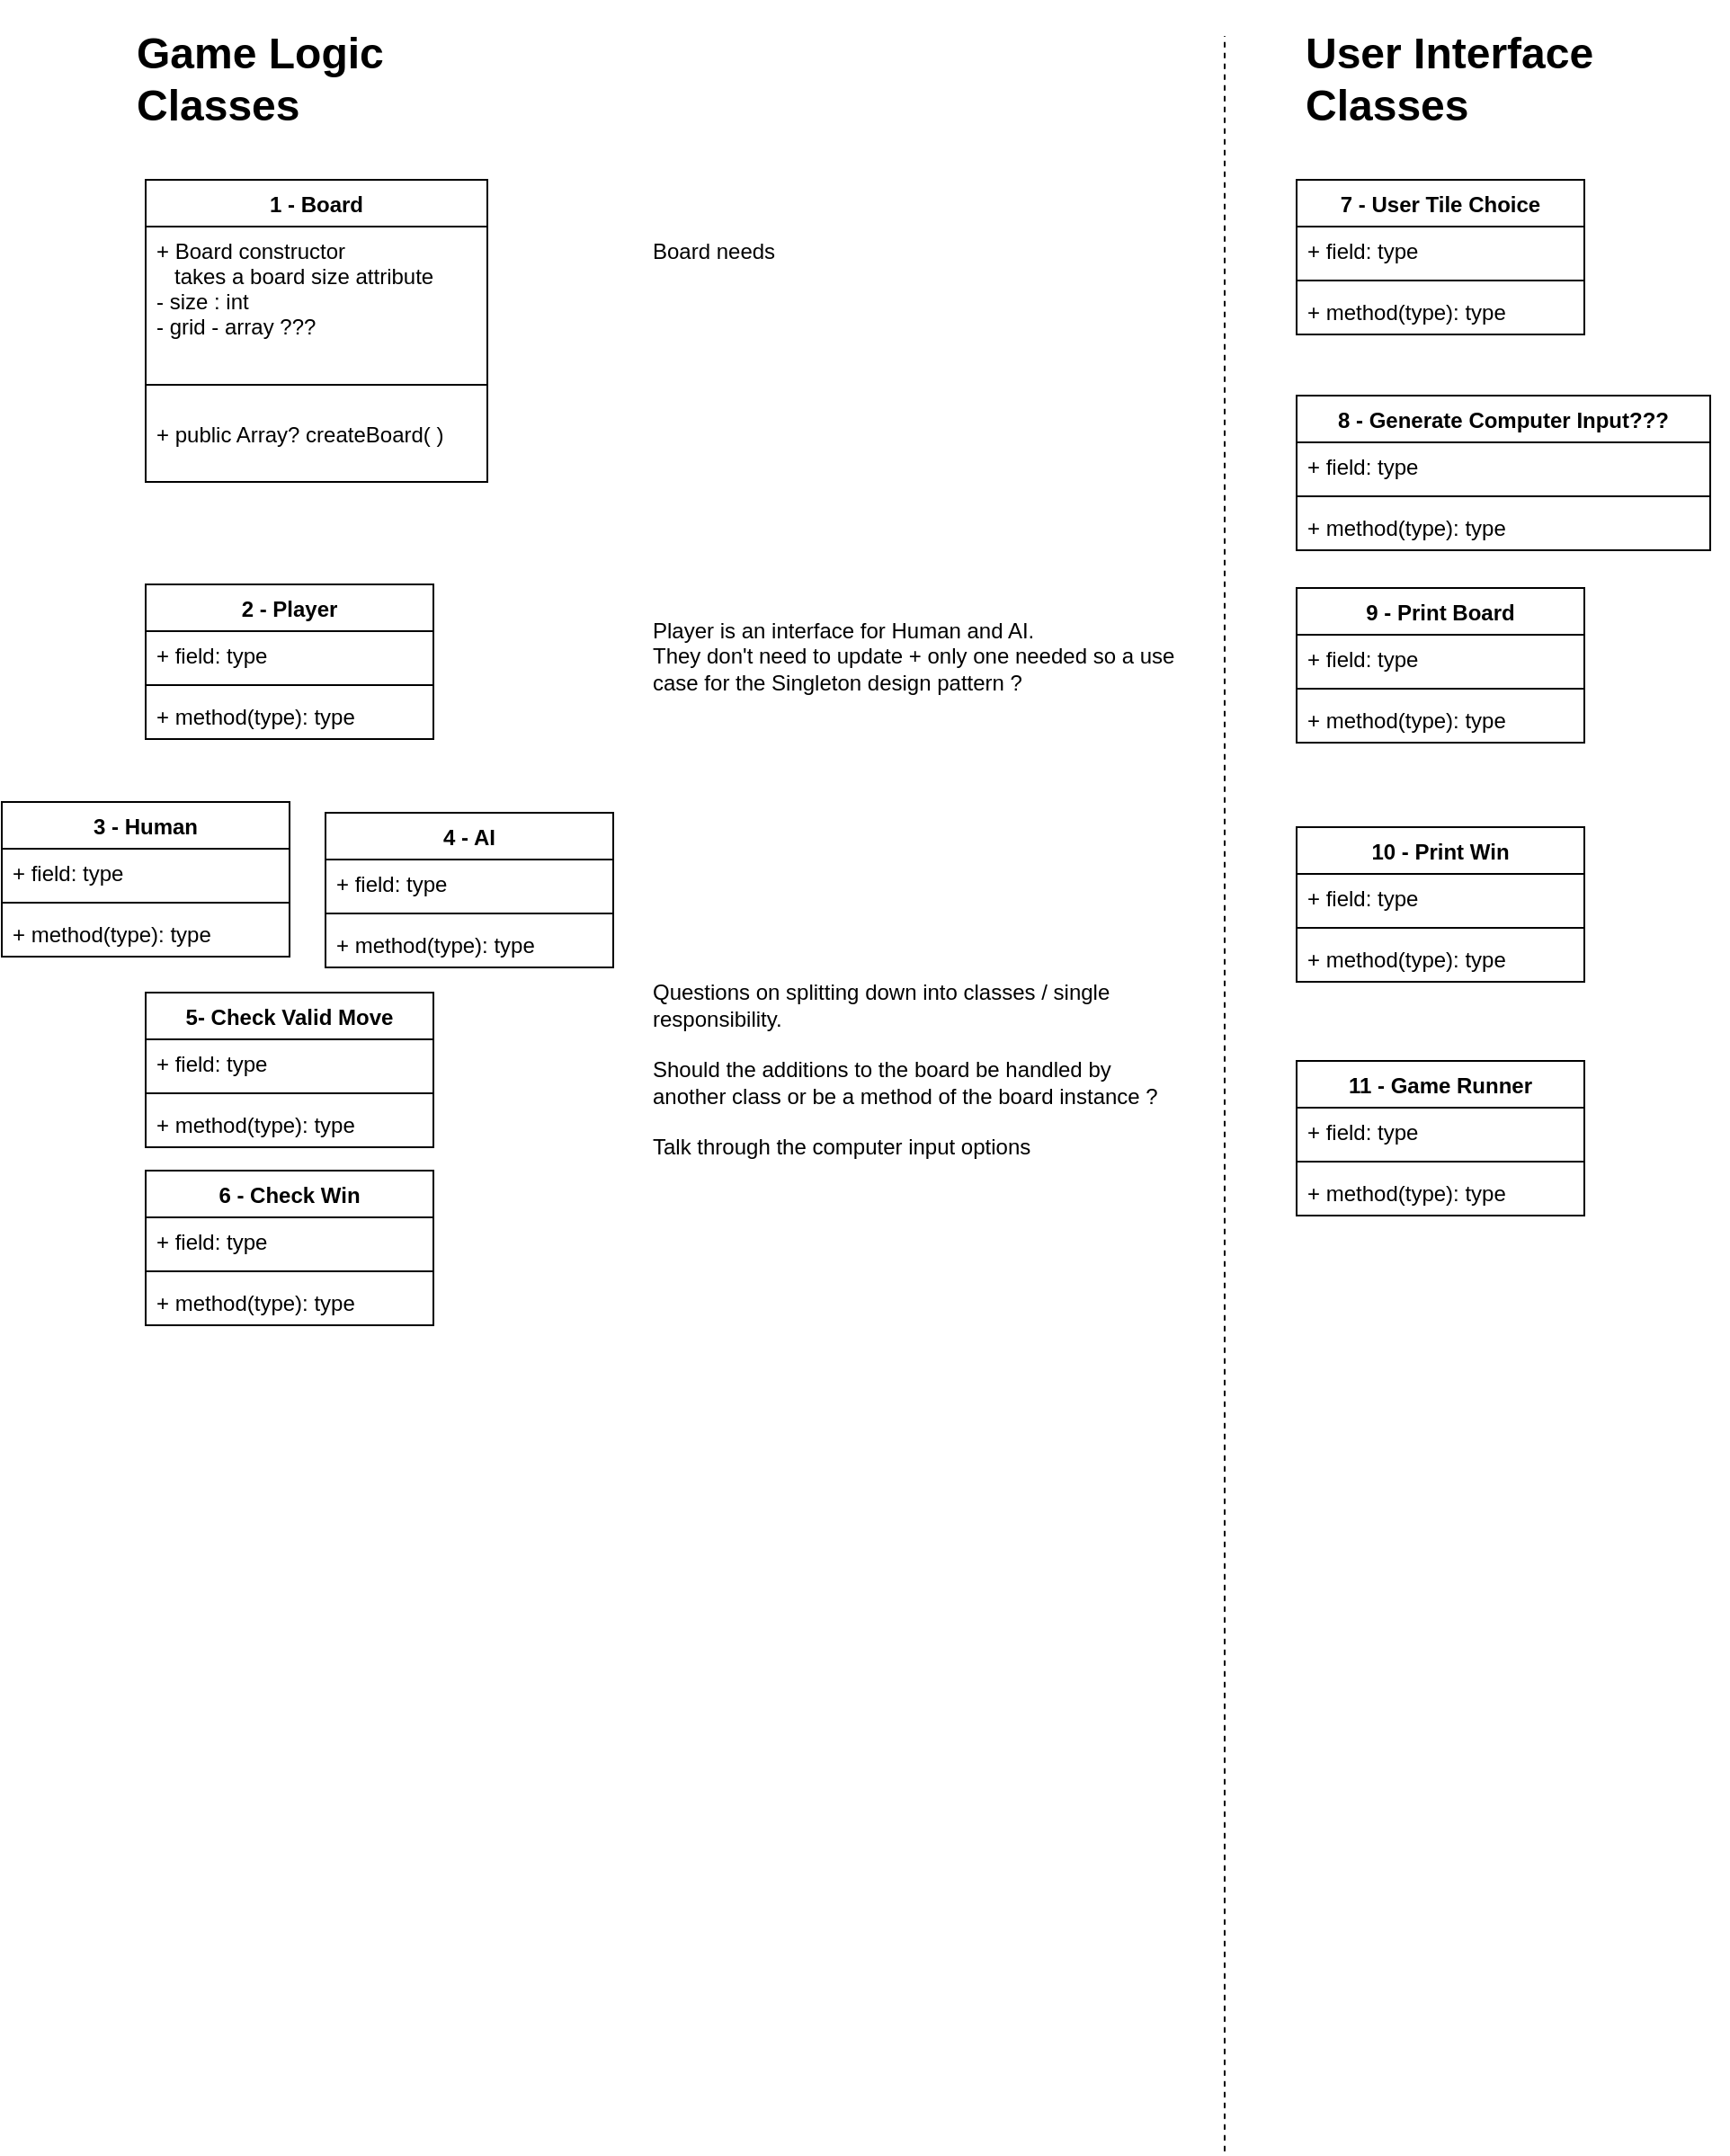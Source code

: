 <mxfile version="15.9.1" type="github">
  <diagram id="C5RBs43oDa-KdzZeNtuy" name="Page-1">
    <mxGraphModel dx="2299" dy="1796" grid="1" gridSize="10" guides="1" tooltips="1" connect="1" arrows="1" fold="1" page="1" pageScale="1" pageWidth="827" pageHeight="1169" math="0" shadow="0">
      <root>
        <mxCell id="WIyWlLk6GJQsqaUBKTNV-0" />
        <mxCell id="WIyWlLk6GJQsqaUBKTNV-1" parent="WIyWlLk6GJQsqaUBKTNV-0" />
        <mxCell id="ejbYuKjPCHxNquOu02UG-0" value="1 - Board" style="swimlane;fontStyle=1;align=center;verticalAlign=top;childLayout=stackLayout;horizontal=1;startSize=26;horizontalStack=0;resizeParent=1;resizeParentMax=0;resizeLast=0;collapsible=1;marginBottom=0;" vertex="1" parent="WIyWlLk6GJQsqaUBKTNV-1">
          <mxGeometry x="-360" y="80" width="190" height="168" as="geometry" />
        </mxCell>
        <mxCell id="ejbYuKjPCHxNquOu02UG-1" value="+ Board constructor &#xa;   takes a board size attribute&#xa;- size : int&#xa;- grid - array ???&#xa;" style="text;strokeColor=none;fillColor=none;align=left;verticalAlign=top;spacingLeft=4;spacingRight=4;overflow=hidden;rotatable=0;points=[[0,0.5],[1,0.5]];portConstraint=eastwest;" vertex="1" parent="ejbYuKjPCHxNquOu02UG-0">
          <mxGeometry y="26" width="190" height="74" as="geometry" />
        </mxCell>
        <mxCell id="ejbYuKjPCHxNquOu02UG-2" value="" style="line;strokeWidth=1;fillColor=none;align=left;verticalAlign=middle;spacingTop=-1;spacingLeft=3;spacingRight=3;rotatable=0;labelPosition=right;points=[];portConstraint=eastwest;" vertex="1" parent="ejbYuKjPCHxNquOu02UG-0">
          <mxGeometry y="100" width="190" height="28" as="geometry" />
        </mxCell>
        <mxCell id="ejbYuKjPCHxNquOu02UG-3" value="+ public Array? createBoard( )&#xa;" style="text;strokeColor=none;fillColor=none;align=left;verticalAlign=top;spacingLeft=4;spacingRight=4;overflow=hidden;rotatable=0;points=[[0,0.5],[1,0.5]];portConstraint=eastwest;" vertex="1" parent="ejbYuKjPCHxNquOu02UG-0">
          <mxGeometry y="128" width="190" height="40" as="geometry" />
        </mxCell>
        <mxCell id="ejbYuKjPCHxNquOu02UG-4" value="&lt;h1&gt;Game Logic Classes&lt;/h1&gt;" style="text;html=1;strokeColor=none;fillColor=none;spacing=5;spacingTop=-20;whiteSpace=wrap;overflow=hidden;rounded=0;" vertex="1" parent="WIyWlLk6GJQsqaUBKTNV-1">
          <mxGeometry x="-370" y="-10" width="240" height="70" as="geometry" />
        </mxCell>
        <mxCell id="ejbYuKjPCHxNquOu02UG-5" value="&lt;h1&gt;User Interface Classes&lt;/h1&gt;" style="text;html=1;strokeColor=none;fillColor=none;spacing=5;spacingTop=-20;whiteSpace=wrap;overflow=hidden;rounded=0;" vertex="1" parent="WIyWlLk6GJQsqaUBKTNV-1">
          <mxGeometry x="280" y="-10" width="240" height="70" as="geometry" />
        </mxCell>
        <mxCell id="ejbYuKjPCHxNquOu02UG-6" value="2 - Player" style="swimlane;fontStyle=1;align=center;verticalAlign=top;childLayout=stackLayout;horizontal=1;startSize=26;horizontalStack=0;resizeParent=1;resizeParentMax=0;resizeLast=0;collapsible=1;marginBottom=0;" vertex="1" parent="WIyWlLk6GJQsqaUBKTNV-1">
          <mxGeometry x="-360" y="305" width="160" height="86" as="geometry" />
        </mxCell>
        <mxCell id="ejbYuKjPCHxNquOu02UG-7" value="+ field: type" style="text;strokeColor=none;fillColor=none;align=left;verticalAlign=top;spacingLeft=4;spacingRight=4;overflow=hidden;rotatable=0;points=[[0,0.5],[1,0.5]];portConstraint=eastwest;" vertex="1" parent="ejbYuKjPCHxNquOu02UG-6">
          <mxGeometry y="26" width="160" height="26" as="geometry" />
        </mxCell>
        <mxCell id="ejbYuKjPCHxNquOu02UG-8" value="" style="line;strokeWidth=1;fillColor=none;align=left;verticalAlign=middle;spacingTop=-1;spacingLeft=3;spacingRight=3;rotatable=0;labelPosition=right;points=[];portConstraint=eastwest;" vertex="1" parent="ejbYuKjPCHxNquOu02UG-6">
          <mxGeometry y="52" width="160" height="8" as="geometry" />
        </mxCell>
        <mxCell id="ejbYuKjPCHxNquOu02UG-9" value="+ method(type): type" style="text;strokeColor=none;fillColor=none;align=left;verticalAlign=top;spacingLeft=4;spacingRight=4;overflow=hidden;rotatable=0;points=[[0,0.5],[1,0.5]];portConstraint=eastwest;" vertex="1" parent="ejbYuKjPCHxNquOu02UG-6">
          <mxGeometry y="60" width="160" height="26" as="geometry" />
        </mxCell>
        <mxCell id="ejbYuKjPCHxNquOu02UG-10" value="" style="endArrow=none;dashed=1;html=1;rounded=0;" edge="1" parent="WIyWlLk6GJQsqaUBKTNV-1">
          <mxGeometry width="50" height="50" relative="1" as="geometry">
            <mxPoint x="240" y="1176.316" as="sourcePoint" />
            <mxPoint x="240" as="targetPoint" />
          </mxGeometry>
        </mxCell>
        <mxCell id="ejbYuKjPCHxNquOu02UG-11" value="7 - User Tile Choice" style="swimlane;fontStyle=1;align=center;verticalAlign=top;childLayout=stackLayout;horizontal=1;startSize=26;horizontalStack=0;resizeParent=1;resizeParentMax=0;resizeLast=0;collapsible=1;marginBottom=0;" vertex="1" parent="WIyWlLk6GJQsqaUBKTNV-1">
          <mxGeometry x="280" y="80" width="160" height="86" as="geometry" />
        </mxCell>
        <mxCell id="ejbYuKjPCHxNquOu02UG-12" value="+ field: type" style="text;strokeColor=none;fillColor=none;align=left;verticalAlign=top;spacingLeft=4;spacingRight=4;overflow=hidden;rotatable=0;points=[[0,0.5],[1,0.5]];portConstraint=eastwest;" vertex="1" parent="ejbYuKjPCHxNquOu02UG-11">
          <mxGeometry y="26" width="160" height="26" as="geometry" />
        </mxCell>
        <mxCell id="ejbYuKjPCHxNquOu02UG-13" value="" style="line;strokeWidth=1;fillColor=none;align=left;verticalAlign=middle;spacingTop=-1;spacingLeft=3;spacingRight=3;rotatable=0;labelPosition=right;points=[];portConstraint=eastwest;" vertex="1" parent="ejbYuKjPCHxNquOu02UG-11">
          <mxGeometry y="52" width="160" height="8" as="geometry" />
        </mxCell>
        <mxCell id="ejbYuKjPCHxNquOu02UG-14" value="+ method(type): type" style="text;strokeColor=none;fillColor=none;align=left;verticalAlign=top;spacingLeft=4;spacingRight=4;overflow=hidden;rotatable=0;points=[[0,0.5],[1,0.5]];portConstraint=eastwest;" vertex="1" parent="ejbYuKjPCHxNquOu02UG-11">
          <mxGeometry y="60" width="160" height="26" as="geometry" />
        </mxCell>
        <mxCell id="ejbYuKjPCHxNquOu02UG-15" value="Board needs&amp;nbsp;" style="text;html=1;strokeColor=none;fillColor=none;align=left;verticalAlign=middle;whiteSpace=wrap;rounded=0;shadow=0;" vertex="1" parent="WIyWlLk6GJQsqaUBKTNV-1">
          <mxGeometry x="-80" y="80" width="300" height="80" as="geometry" />
        </mxCell>
        <mxCell id="ejbYuKjPCHxNquOu02UG-16" value="3 - Human" style="swimlane;fontStyle=1;align=center;verticalAlign=top;childLayout=stackLayout;horizontal=1;startSize=26;horizontalStack=0;resizeParent=1;resizeParentMax=0;resizeLast=0;collapsible=1;marginBottom=0;" vertex="1" parent="WIyWlLk6GJQsqaUBKTNV-1">
          <mxGeometry x="-440" y="426" width="160" height="86" as="geometry" />
        </mxCell>
        <mxCell id="ejbYuKjPCHxNquOu02UG-17" value="+ field: type" style="text;strokeColor=none;fillColor=none;align=left;verticalAlign=top;spacingLeft=4;spacingRight=4;overflow=hidden;rotatable=0;points=[[0,0.5],[1,0.5]];portConstraint=eastwest;" vertex="1" parent="ejbYuKjPCHxNquOu02UG-16">
          <mxGeometry y="26" width="160" height="26" as="geometry" />
        </mxCell>
        <mxCell id="ejbYuKjPCHxNquOu02UG-18" value="" style="line;strokeWidth=1;fillColor=none;align=left;verticalAlign=middle;spacingTop=-1;spacingLeft=3;spacingRight=3;rotatable=0;labelPosition=right;points=[];portConstraint=eastwest;" vertex="1" parent="ejbYuKjPCHxNquOu02UG-16">
          <mxGeometry y="52" width="160" height="8" as="geometry" />
        </mxCell>
        <mxCell id="ejbYuKjPCHxNquOu02UG-19" value="+ method(type): type" style="text;strokeColor=none;fillColor=none;align=left;verticalAlign=top;spacingLeft=4;spacingRight=4;overflow=hidden;rotatable=0;points=[[0,0.5],[1,0.5]];portConstraint=eastwest;" vertex="1" parent="ejbYuKjPCHxNquOu02UG-16">
          <mxGeometry y="60" width="160" height="26" as="geometry" />
        </mxCell>
        <mxCell id="ejbYuKjPCHxNquOu02UG-20" value="4 - AI" style="swimlane;fontStyle=1;align=center;verticalAlign=top;childLayout=stackLayout;horizontal=1;startSize=26;horizontalStack=0;resizeParent=1;resizeParentMax=0;resizeLast=0;collapsible=1;marginBottom=0;" vertex="1" parent="WIyWlLk6GJQsqaUBKTNV-1">
          <mxGeometry x="-260" y="432" width="160" height="86" as="geometry" />
        </mxCell>
        <mxCell id="ejbYuKjPCHxNquOu02UG-21" value="+ field: type" style="text;strokeColor=none;fillColor=none;align=left;verticalAlign=top;spacingLeft=4;spacingRight=4;overflow=hidden;rotatable=0;points=[[0,0.5],[1,0.5]];portConstraint=eastwest;" vertex="1" parent="ejbYuKjPCHxNquOu02UG-20">
          <mxGeometry y="26" width="160" height="26" as="geometry" />
        </mxCell>
        <mxCell id="ejbYuKjPCHxNquOu02UG-22" value="" style="line;strokeWidth=1;fillColor=none;align=left;verticalAlign=middle;spacingTop=-1;spacingLeft=3;spacingRight=3;rotatable=0;labelPosition=right;points=[];portConstraint=eastwest;" vertex="1" parent="ejbYuKjPCHxNquOu02UG-20">
          <mxGeometry y="52" width="160" height="8" as="geometry" />
        </mxCell>
        <mxCell id="ejbYuKjPCHxNquOu02UG-23" value="+ method(type): type" style="text;strokeColor=none;fillColor=none;align=left;verticalAlign=top;spacingLeft=4;spacingRight=4;overflow=hidden;rotatable=0;points=[[0,0.5],[1,0.5]];portConstraint=eastwest;" vertex="1" parent="ejbYuKjPCHxNquOu02UG-20">
          <mxGeometry y="60" width="160" height="26" as="geometry" />
        </mxCell>
        <mxCell id="ejbYuKjPCHxNquOu02UG-24" value="5- Check Valid Move" style="swimlane;fontStyle=1;align=center;verticalAlign=top;childLayout=stackLayout;horizontal=1;startSize=26;horizontalStack=0;resizeParent=1;resizeParentMax=0;resizeLast=0;collapsible=1;marginBottom=0;" vertex="1" parent="WIyWlLk6GJQsqaUBKTNV-1">
          <mxGeometry x="-360" y="532" width="160" height="86" as="geometry" />
        </mxCell>
        <mxCell id="ejbYuKjPCHxNquOu02UG-25" value="+ field: type" style="text;strokeColor=none;fillColor=none;align=left;verticalAlign=top;spacingLeft=4;spacingRight=4;overflow=hidden;rotatable=0;points=[[0,0.5],[1,0.5]];portConstraint=eastwest;" vertex="1" parent="ejbYuKjPCHxNquOu02UG-24">
          <mxGeometry y="26" width="160" height="26" as="geometry" />
        </mxCell>
        <mxCell id="ejbYuKjPCHxNquOu02UG-26" value="" style="line;strokeWidth=1;fillColor=none;align=left;verticalAlign=middle;spacingTop=-1;spacingLeft=3;spacingRight=3;rotatable=0;labelPosition=right;points=[];portConstraint=eastwest;" vertex="1" parent="ejbYuKjPCHxNquOu02UG-24">
          <mxGeometry y="52" width="160" height="8" as="geometry" />
        </mxCell>
        <mxCell id="ejbYuKjPCHxNquOu02UG-27" value="+ method(type): type" style="text;strokeColor=none;fillColor=none;align=left;verticalAlign=top;spacingLeft=4;spacingRight=4;overflow=hidden;rotatable=0;points=[[0,0.5],[1,0.5]];portConstraint=eastwest;" vertex="1" parent="ejbYuKjPCHxNquOu02UG-24">
          <mxGeometry y="60" width="160" height="26" as="geometry" />
        </mxCell>
        <mxCell id="ejbYuKjPCHxNquOu02UG-28" value="6 - Check Win" style="swimlane;fontStyle=1;align=center;verticalAlign=top;childLayout=stackLayout;horizontal=1;startSize=26;horizontalStack=0;resizeParent=1;resizeParentMax=0;resizeLast=0;collapsible=1;marginBottom=0;" vertex="1" parent="WIyWlLk6GJQsqaUBKTNV-1">
          <mxGeometry x="-360" y="631" width="160" height="86" as="geometry" />
        </mxCell>
        <mxCell id="ejbYuKjPCHxNquOu02UG-29" value="+ field: type" style="text;strokeColor=none;fillColor=none;align=left;verticalAlign=top;spacingLeft=4;spacingRight=4;overflow=hidden;rotatable=0;points=[[0,0.5],[1,0.5]];portConstraint=eastwest;" vertex="1" parent="ejbYuKjPCHxNquOu02UG-28">
          <mxGeometry y="26" width="160" height="26" as="geometry" />
        </mxCell>
        <mxCell id="ejbYuKjPCHxNquOu02UG-30" value="" style="line;strokeWidth=1;fillColor=none;align=left;verticalAlign=middle;spacingTop=-1;spacingLeft=3;spacingRight=3;rotatable=0;labelPosition=right;points=[];portConstraint=eastwest;" vertex="1" parent="ejbYuKjPCHxNquOu02UG-28">
          <mxGeometry y="52" width="160" height="8" as="geometry" />
        </mxCell>
        <mxCell id="ejbYuKjPCHxNquOu02UG-31" value="+ method(type): type" style="text;strokeColor=none;fillColor=none;align=left;verticalAlign=top;spacingLeft=4;spacingRight=4;overflow=hidden;rotatable=0;points=[[0,0.5],[1,0.5]];portConstraint=eastwest;" vertex="1" parent="ejbYuKjPCHxNquOu02UG-28">
          <mxGeometry y="60" width="160" height="26" as="geometry" />
        </mxCell>
        <mxCell id="ejbYuKjPCHxNquOu02UG-37" value="8 - Generate Computer Input???" style="swimlane;fontStyle=1;align=center;verticalAlign=top;childLayout=stackLayout;horizontal=1;startSize=26;horizontalStack=0;resizeParent=1;resizeParentMax=0;resizeLast=0;collapsible=1;marginBottom=0;" vertex="1" parent="WIyWlLk6GJQsqaUBKTNV-1">
          <mxGeometry x="280" y="200" width="230" height="86" as="geometry" />
        </mxCell>
        <mxCell id="ejbYuKjPCHxNquOu02UG-38" value="+ field: type" style="text;strokeColor=none;fillColor=none;align=left;verticalAlign=top;spacingLeft=4;spacingRight=4;overflow=hidden;rotatable=0;points=[[0,0.5],[1,0.5]];portConstraint=eastwest;" vertex="1" parent="ejbYuKjPCHxNquOu02UG-37">
          <mxGeometry y="26" width="230" height="26" as="geometry" />
        </mxCell>
        <mxCell id="ejbYuKjPCHxNquOu02UG-39" value="" style="line;strokeWidth=1;fillColor=none;align=left;verticalAlign=middle;spacingTop=-1;spacingLeft=3;spacingRight=3;rotatable=0;labelPosition=right;points=[];portConstraint=eastwest;" vertex="1" parent="ejbYuKjPCHxNquOu02UG-37">
          <mxGeometry y="52" width="230" height="8" as="geometry" />
        </mxCell>
        <mxCell id="ejbYuKjPCHxNquOu02UG-40" value="+ method(type): type" style="text;strokeColor=none;fillColor=none;align=left;verticalAlign=top;spacingLeft=4;spacingRight=4;overflow=hidden;rotatable=0;points=[[0,0.5],[1,0.5]];portConstraint=eastwest;" vertex="1" parent="ejbYuKjPCHxNquOu02UG-37">
          <mxGeometry y="60" width="230" height="26" as="geometry" />
        </mxCell>
        <mxCell id="ejbYuKjPCHxNquOu02UG-41" value="11 - Game Runner" style="swimlane;fontStyle=1;align=center;verticalAlign=top;childLayout=stackLayout;horizontal=1;startSize=26;horizontalStack=0;resizeParent=1;resizeParentMax=0;resizeLast=0;collapsible=1;marginBottom=0;" vertex="1" parent="WIyWlLk6GJQsqaUBKTNV-1">
          <mxGeometry x="280" y="570" width="160" height="86" as="geometry" />
        </mxCell>
        <mxCell id="ejbYuKjPCHxNquOu02UG-42" value="+ field: type" style="text;strokeColor=none;fillColor=none;align=left;verticalAlign=top;spacingLeft=4;spacingRight=4;overflow=hidden;rotatable=0;points=[[0,0.5],[1,0.5]];portConstraint=eastwest;" vertex="1" parent="ejbYuKjPCHxNquOu02UG-41">
          <mxGeometry y="26" width="160" height="26" as="geometry" />
        </mxCell>
        <mxCell id="ejbYuKjPCHxNquOu02UG-43" value="" style="line;strokeWidth=1;fillColor=none;align=left;verticalAlign=middle;spacingTop=-1;spacingLeft=3;spacingRight=3;rotatable=0;labelPosition=right;points=[];portConstraint=eastwest;" vertex="1" parent="ejbYuKjPCHxNquOu02UG-41">
          <mxGeometry y="52" width="160" height="8" as="geometry" />
        </mxCell>
        <mxCell id="ejbYuKjPCHxNquOu02UG-44" value="+ method(type): type" style="text;strokeColor=none;fillColor=none;align=left;verticalAlign=top;spacingLeft=4;spacingRight=4;overflow=hidden;rotatable=0;points=[[0,0.5],[1,0.5]];portConstraint=eastwest;" vertex="1" parent="ejbYuKjPCHxNquOu02UG-41">
          <mxGeometry y="60" width="160" height="26" as="geometry" />
        </mxCell>
        <mxCell id="ejbYuKjPCHxNquOu02UG-45" value="9 - Print Board" style="swimlane;fontStyle=1;align=center;verticalAlign=top;childLayout=stackLayout;horizontal=1;startSize=26;horizontalStack=0;resizeParent=1;resizeParentMax=0;resizeLast=0;collapsible=1;marginBottom=0;" vertex="1" parent="WIyWlLk6GJQsqaUBKTNV-1">
          <mxGeometry x="280" y="307" width="160" height="86" as="geometry" />
        </mxCell>
        <mxCell id="ejbYuKjPCHxNquOu02UG-46" value="+ field: type" style="text;strokeColor=none;fillColor=none;align=left;verticalAlign=top;spacingLeft=4;spacingRight=4;overflow=hidden;rotatable=0;points=[[0,0.5],[1,0.5]];portConstraint=eastwest;" vertex="1" parent="ejbYuKjPCHxNquOu02UG-45">
          <mxGeometry y="26" width="160" height="26" as="geometry" />
        </mxCell>
        <mxCell id="ejbYuKjPCHxNquOu02UG-47" value="" style="line;strokeWidth=1;fillColor=none;align=left;verticalAlign=middle;spacingTop=-1;spacingLeft=3;spacingRight=3;rotatable=0;labelPosition=right;points=[];portConstraint=eastwest;" vertex="1" parent="ejbYuKjPCHxNquOu02UG-45">
          <mxGeometry y="52" width="160" height="8" as="geometry" />
        </mxCell>
        <mxCell id="ejbYuKjPCHxNquOu02UG-48" value="+ method(type): type" style="text;strokeColor=none;fillColor=none;align=left;verticalAlign=top;spacingLeft=4;spacingRight=4;overflow=hidden;rotatable=0;points=[[0,0.5],[1,0.5]];portConstraint=eastwest;" vertex="1" parent="ejbYuKjPCHxNquOu02UG-45">
          <mxGeometry y="60" width="160" height="26" as="geometry" />
        </mxCell>
        <mxCell id="ejbYuKjPCHxNquOu02UG-49" value="10 - Print Win" style="swimlane;fontStyle=1;align=center;verticalAlign=top;childLayout=stackLayout;horizontal=1;startSize=26;horizontalStack=0;resizeParent=1;resizeParentMax=0;resizeLast=0;collapsible=1;marginBottom=0;" vertex="1" parent="WIyWlLk6GJQsqaUBKTNV-1">
          <mxGeometry x="280" y="440" width="160" height="86" as="geometry" />
        </mxCell>
        <mxCell id="ejbYuKjPCHxNquOu02UG-50" value="+ field: type" style="text;strokeColor=none;fillColor=none;align=left;verticalAlign=top;spacingLeft=4;spacingRight=4;overflow=hidden;rotatable=0;points=[[0,0.5],[1,0.5]];portConstraint=eastwest;" vertex="1" parent="ejbYuKjPCHxNquOu02UG-49">
          <mxGeometry y="26" width="160" height="26" as="geometry" />
        </mxCell>
        <mxCell id="ejbYuKjPCHxNquOu02UG-51" value="" style="line;strokeWidth=1;fillColor=none;align=left;verticalAlign=middle;spacingTop=-1;spacingLeft=3;spacingRight=3;rotatable=0;labelPosition=right;points=[];portConstraint=eastwest;" vertex="1" parent="ejbYuKjPCHxNquOu02UG-49">
          <mxGeometry y="52" width="160" height="8" as="geometry" />
        </mxCell>
        <mxCell id="ejbYuKjPCHxNquOu02UG-52" value="+ method(type): type" style="text;strokeColor=none;fillColor=none;align=left;verticalAlign=top;spacingLeft=4;spacingRight=4;overflow=hidden;rotatable=0;points=[[0,0.5],[1,0.5]];portConstraint=eastwest;" vertex="1" parent="ejbYuKjPCHxNquOu02UG-49">
          <mxGeometry y="60" width="160" height="26" as="geometry" />
        </mxCell>
        <mxCell id="ejbYuKjPCHxNquOu02UG-54" value="Player is an interface for Human and AI.&amp;nbsp;&lt;br&gt;They don&#39;t need to update + only one needed so a use case for the Singleton design pattern ?&amp;nbsp;" style="text;html=1;strokeColor=none;fillColor=none;align=left;verticalAlign=middle;whiteSpace=wrap;rounded=0;shadow=0;" vertex="1" parent="WIyWlLk6GJQsqaUBKTNV-1">
          <mxGeometry x="-80" y="305" width="300" height="80" as="geometry" />
        </mxCell>
        <mxCell id="ejbYuKjPCHxNquOu02UG-55" value="Questions on splitting down into classes / single responsibility.&lt;br&gt;&lt;br&gt;Should the additions to the board be handled by another class or be a method of the board instance ?&amp;nbsp;&lt;br&gt;&lt;br&gt;Talk through the computer input options&amp;nbsp;" style="text;html=1;strokeColor=none;fillColor=none;align=left;verticalAlign=middle;whiteSpace=wrap;rounded=0;shadow=0;" vertex="1" parent="WIyWlLk6GJQsqaUBKTNV-1">
          <mxGeometry x="-80" y="435" width="300" height="280" as="geometry" />
        </mxCell>
      </root>
    </mxGraphModel>
  </diagram>
</mxfile>
